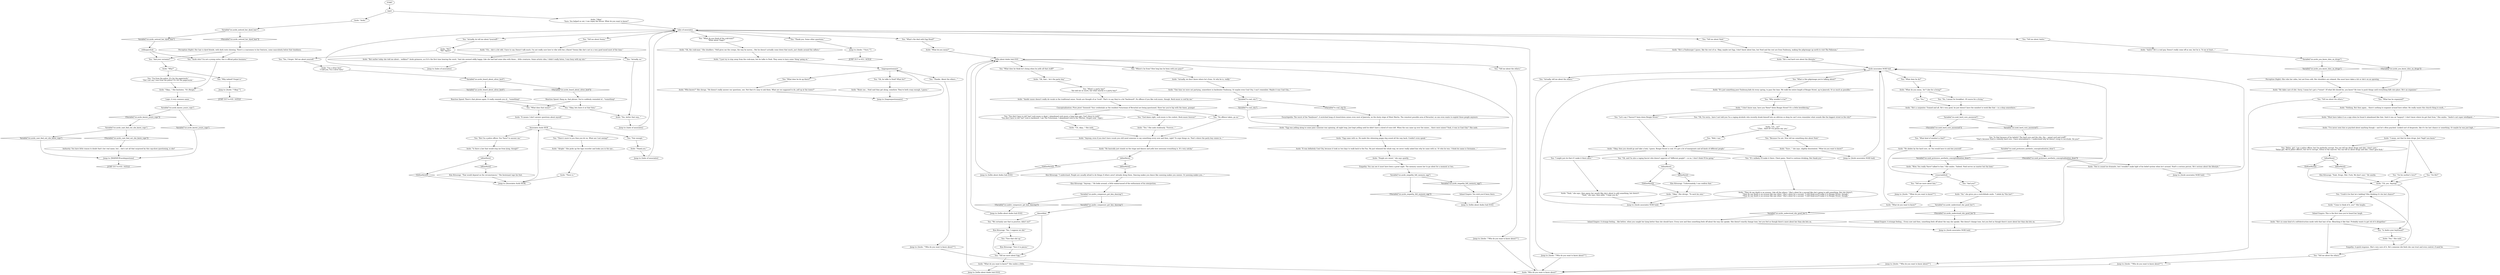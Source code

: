 # ICE / ACELE AND ASSOCIATES
# this is where the "ask about acele's associates" and "what's your name" branches are located.
# ==================================================
digraph G {
	  0 [label="START"];
	  1 [label="input"];
	  2 [label="tales of associates"];
	  3 [label="Kim Kitsuragi: \"Tore it to pieces.\""];
	  4 [label="You: \"What does he do?\""];
	  5 [label="Acele: \"What do you want to know?\""];
	  6 [label="Acele: \"What do you mean?\""];
	  7 [label="You: \"Tell me about the others.\""];
	  8 [label="Kim Kitsuragi: \"Unfortunately, I can confirm that.\""];
	  9 [label="You: \"Actually, no.\""];
	  10 [label="Acele: \"One time we were out partying, somewhere in backwater Faubourg. Or maybe even Coal City, I can't remember. Maybe it was Coal City...\""];
	  11 [label="Variable[\"tc.coal_city\"]"];
	  12 [label="Variable[\"tc.coal_city\"]", shape=diamond];
	  13 [label="!(Variable[\"tc.coal_city\"])", shape=diamond];
	  14 [label="Acele: \"He abides by the hard core, sir. You would have to ask him yourself.\""];
	  15 [label="You: \"What kind of mindset is that?\""];
	  16 [label="crossroadshub"];
	  18 [label="Acele: \"It means I don't answer questions about myself.\""];
	  19 [label="You: \"No offence taken, go on.\""];
	  20 [label="You: \"Actually, do tell me about *yourself*.\""];
	  21 [label="You: \"What is this pilgrimage you're talking about?\""];
	  22 [label="Jump to: [Associates Acele HUB]"];
	  23 [label="Acele: \"I've never seen him so psyched about anything though -- and he's often psyched. Looked sort of desperate, like it's his last chance or something. Or maybe he was just high...\""];
	  24 [label="Acele: \"Okay, then you should go and take a look, I guess. Boogie Street is cool. It's got a lot of immigrants and all kinds of different people.\""];
	  25 [label="You: \"Tell me more about him.\""];
	  26 [label="You: \"There's more to you than you let on. What am I not seeing?\""];
	  27 [label="Inland Empire: A strange feeling... Every now and then, something feels off about the way she speaks. She doesn't change tone, but you feel as though there's more about her than she lets on."];
	  28 [label="You: \"And your surname?\""];
	  29 [label="Jump to: [tiagosquestionnaire]"];
	  30 [label="You: \"What does he do up there?\""];
	  31 [label="Jump to: [Acele: \"\"Sure.\"\"]"];
	  32 [label="You: \"Yes, I forgot. Tell me about yourself.\""];
	  33 [label="Acele: \"I mean, not that he does drugs. Just *high* you know.\""];
	  34 [label="Jump to: [Acele: \"\"Who do you want to know about?\"\"]"];
	  35 [label="You: \"Yes.\""];
	  36 [label="Acele: \"Acele.\""];
	  37 [label="Jump to: [Acele associates NOID hub]"];
	  38 [label="You: \"Tell me about Soona.\""];
	  39 [label="Acele: \"Okay.\"\n\"Sure. You helped us out, I can repay the favour. What do you want to know?\""];
	  40 [label="Acele: \"What do you want to know?\" She smiles a little."];
	  41 [label="Acele: \"It was definitely Coal City, because it took us two days to walk back to the Fau. He just wheezed the whole way, we never really asked him why he came with us. Or who he was. I think his name is Germaine...\""];
	  42 [label="You: \"Tell me about the others.\""];
	  43 [label="You: \"No, I meant for breakfast. Of course for a living.\""];
	  44 [label="You: \"Is that because of his beliefs? The hard core and the ribs, the... spinal cord and stuff?\"\n\"That's because Noid is violently hard core. I have internalized it. I understand why he doesn't stoop to servitude. Do you?\""];
	  45 [label="Jump to: [Acele: \"\"What do you want to know?\"\"]"];
	  46 [label="Variable[\"ice.acele_noticed_her_dyed_hair\"]"];
	  47 [label="Variable[\"ice.acele_noticed_her_dyed_hair\"]", shape=diamond];
	  48 [label="!(Variable[\"ice.acele_noticed_her_dyed_hair\"])", shape=diamond];
	  49 [label="stillnoperchub"];
	  50 [label="Reaction Speed: There's that phrase again. It really reminds you of... *something*."];
	  51 [label="Logic: A very common name."];
	  52 [label="Acele: \"Uh, okay...\" She nods."];
	  53 [label="Acele: \"Anyway, even if you don't have vocals you still need someone to say something every now and then, right? To urge things on. That's where the party boy comes in...\""];
	  54 [label="You: \"You don't have to tell *me* rock music is dead. I abandoned rock music a long time ago. Can't disco to rock!\"\n\"You don't have to tell *me* rock is backward. I am The Futureman. I abandoned rock in the Thirties. Stupid rock.\" (Spit.)"];
	  55 [label="Conceptualization: Ptew ptew! Sweeesh! Your credentials as the resident Futureman of Revachol are being questioned. Show her you're hip with the times, gramps!"];
	  56 [label="Acele: \"He basically just stands on the stage and dances and yells how awesome everything is. It's very catchy.\""];
	  57 [label="IsKimHere()"];
	  58 [label="IsKimHere()", shape=diamond];
	  59 [label="!(IsKimHere())", shape=diamond];
	  60 [label="Variable[\"ice.acele_understood_she_good_lier\"]"];
	  61 [label="Variable[\"ice.acele_understood_she_good_lier\"]", shape=diamond];
	  62 [label="!(Variable[\"ice.acele_understood_she_good_lier\"])", shape=diamond];
	  63 [label="Variable[\"ice.acele_cant_find_out_she_knew_cops\"]"];
	  64 [label="Variable[\"ice.acele_cant_find_out_she_knew_cops\"]", shape=diamond];
	  65 [label="!(Variable[\"ice.acele_cant_find_out_she_knew_cops\"])", shape=diamond];
	  66 [label="Acele: \"He's real hard core about the lifestyle.\""];
	  67 [label="Acele: \"Beats me... Noid said they get along, somehow. They're both crazy enough, I guess.\""];
	  68 [label="Acele: \"Come to think of it, yes!\" She laughs."];
	  69 [label="You: \"Could it be that he's balding? Him thinking it's his last chance?\""];
	  70 [label="You: \"What does that mean?\""];
	  71 [label="Kim Kitsuragi: \"Anyway...\" He looks around, a little embarrassed of the enthusiasm of his interjection."];
	  72 [label="Kim Kitsuragi: \"That would depend on the circumstances.\" The lieutenant taps his foot."];
	  73 [label="Acele: \"Sure...\" she says, slightly disoriented. \"What do you want to know?\""];
	  74 [label="You: \"And you?\""];
	  75 [label="Acele: \"Why?\""];
	  76 [label="Variable[\"ice.acele_knows_youre_cops\"]"];
	  77 [label="Variable[\"ice.acele_knows_youre_cops\"]", shape=diamond];
	  78 [label="!(Variable[\"ice.acele_knows_youre_cops\"])", shape=diamond];
	  79 [label="Acele: \"Oh, the crab-man.\" She shudders. \"Still gives me the creeps, the way he moves... But he doesn't actually come down that much, just climbs around the rafters.\""];
	  80 [label="You: \"Okay, lets leave it at that then.\""];
	  81 [label="Kim Kitsuragi: \"I understand. People are usually afraid to do things if others aren't already doing them. Dancing makes you dance like sneezing makes you sneeze. Or yawning makes you...\""];
	  82 [label="Empathy: You can see it must have been a great night. The memory causes her to go silent for a moment or two."];
	  83 [label="Acele: \"It's just something poor Faubourg kids do every spring, to pass the time. We walk the entire length of Boogie Street, up to Jamrock. Or as much as possible.\""];
	  84 [label="danceitkim"];
	  85 [label="Acele: \"There is.\""];
	  86 [label="You: \"What do you think of the crab-man?\"\n\"What about Tiago?\""];
	  87 [label="Acele: \"Andre? He's a cool guy. Doesn't really come off as one, but he is. To me at least...\""];
	  88 [label="Acele: \"Is there a law that would stop me from lying, though?\""];
	  89 [label="Acele associates NOID hub"];
	  90 [label="Acele: \"I'm a silver bird.\"\n\"I told you, I'm a silver bird.\""];
	  91 [label="Jump to: [tales of associates]"];
	  92 [label="Acele: \"Egg was yelling along to some jams someone was spinning, all night long. Just kept yelling until he didn't have a shred of voice left. When the sun came up over the mines... there were mines? Yeah, it was in Coal City!\" She nods."];
	  93 [label="You: \"Oh, and I'm also a raging fascist who doesn't approve of *different people* -- so no, I don't think I'll be going.\""];
	  94 [label="You: \"Relax, girl. I am a police officer, but I'm perfectly corrupt. You can tell me about drugs and shit, I don't care.\"\n\"Relax girl. We're police officers, but we're corrupt, rotten to the marrow. You can tell us about drugs and shit, I don't give fuck.\""];
	  95 [label="Acele: \"He's a carpenter. Trained and all. He's very good, he just doesn't have the mindset to work like that -- in a shop somewhere.\""];
	  96 [label="Acele: \"Yeah,\" she says, then opens her mouth like she's about to add something, but doesn't.\n\"Yeah,\" she says, then adds: \"I hope you do.\""];
	  97 [label="You: \"Acele who? I'm not a young suitor, this is official police business.\""];
	  98 [label="Variable[\"ice.acele_heard_about_silver_bird\"]"];
	  99 [label="Variable[\"ice.acele_heard_about_silver_bird\"]", shape=diamond];
	  100 [label="!(Variable[\"ice.acele_heard_about_silver_bird\"])", shape=diamond];
	  101 [label="Jump to: [tales of associates]"];
	  102 [label="Acele: \"I don't know man, have you *been* down Boogie Street? It's a little bewildering.\""];
	  103 [label="Perception (Sight): She rubs her sides, but not from cold. Her shoulders are relaxed. She must have taken a hit or she's on an upswing."];
	  104 [label="Acele: \"He's a Faubourger I guess, like the rest of us. Okay, maybe not Egg, I don't know about him, but Noid and the rest are from Faubourg, making the pilgrimage up north to visit The Paliseum.\""];
	  105 [label="Inland Empire: This is the first time you've heard her laugh."];
	  106 [label="Acele: \"Yes.\" She nods studiously. \"Forever...\""];
	  107 [label="You: \"Fair enough.\""];
	  108 [label="Jump to: [tales of associates]"];
	  109 [label="Acele: \"People are sweet,\" she says quietly."];
	  110 [label="Acele: \"They do say death is an avenue. Like all the others.\" She's silent for a second like she's going to add something. But she doesn't.\n\"They do say death is an avenue like any other.\" She's silent for a second. \"I still think you'll make it to Boogie Street, though.\"\n\"They do say death is an avenue like any other.\" She's silent for a second. \"I still think you'll make it to Boogie Street, though.\""];
	  111 [label="You: \"Why indeed? Forget it.\""];
	  112 [label="Encyclopedia: The worst of the *banlieues*. A wretched heap of closed-down mines even west of Jamrock, on the dusty slope of Mont Martin. The remotest possible area of Revachol, no one even wants to exploit those people anymore."];
	  113 [label="You: \"Thank you. Some other questions.\""];
	  114 [label="Acele: \"Actually, we don't know where he's from. Or who he is, really.\""];
	  115 [label="You: \"Tell me more about Egg.\""];
	  116 [label="Variable[\"ice.noid_hard_core_answered\"]"];
	  117 [label="Variable[\"ice.noid_hard_core_answered\"]", shape=diamond];
	  118 [label="!(Variable[\"ice.noid_hard_core_answered\"])", shape=diamond];
	  119 [label="Acele: \"Uh... no?\"\n\"Uhm... kind of? I'm gonna say: yes.\""];
	  120 [label="Perception (Sight): Her hair is dyed blonde, with dark roots showing. There's a coarseness to her features, some masculinity below that timidness."];
	  121 [label="Jump to: [tellin about dudes hub EGG]"];
	  122 [label="You: \"What's a party boy?\"\n\"He told me as much, but what exactly is a party boy?\""];
	  123 [label="You: \"God damn right, rock music is the coolest. Rock music forever!\""];
	  124 [label="Variable[\"ice.acele_empathy_felt_memory_egg\"]"];
	  125 [label="Variable[\"ice.acele_empathy_felt_memory_egg\"]", shape=diamond];
	  126 [label="!(Variable[\"ice.acele_empathy_felt_memory_egg\"])", shape=diamond];
	  127 [label="IsKimHere()"];
	  128 [label="IsKimHere()", shape=diamond];
	  129 [label="!(IsKimHere())", shape=diamond];
	  130 [label="Acele: \"What do you mean, 'do'? Like for a living?\""];
	  131 [label="Acele: \"Sir,\" she gives you a switchblade smile. \"I abide by *the law*.\""];
	  132 [label="Acele: \"I just try to stay away from the crab-man, but he talks to Noid. They seem to have some 'thing' going on.\""];
	  133 [label="Variable[\"ice.acele_you_know_shes_on_drugs\"]"];
	  134 [label="Variable[\"ice.acele_you_know_shes_on_drugs\"]", shape=diamond];
	  135 [label="!(Variable[\"ice.acele_you_know_shes_on_drugs\"])", shape=diamond];
	  136 [label="Acele: \"Uh, yes. Anyway.\""];
	  137 [label="You: \"Tore that shit up.\""];
	  138 [label="You: \"Is Andre your boyfriend?\""];
	  139 [label="Acele: \"Okay...\" She hesitates. \"It's Berger.\""];
	  140 [label="Jump to: [Acele: \"\"Okay.\"\"]"];
	  141 [label="You: \"I'm from the police. It's for the paperwork.\"\n\"Did I not say I was from the police? It's for the paperwork.\" "];
	  142 [label="tiagosquestionnaire"];
	  143 [label="You: \"Why wouldn't it be?\""];
	  144 [label="You: \"What's the deal with Egg Head?\""];
	  145 [label="You: \"What does he think he's doing when he yells all that stuff?\""];
	  146 [label="Acele: \"Me?\"\n\"Me? Again?\""];
	  147 [label="Jump to: [Acele: \"\"Who do you want to know about?\"\"]"];
	  148 [label="Jump to: [Acele: \"\"Who do you want to know about?\"\"]"];
	  149 [label="You: \"Actually, tell me about the others.\""];
	  150 [label="IsKimHere()"];
	  151 [label="IsKimHere()", shape=diamond];
	  152 [label="!(IsKimHere())", shape=diamond];
	  153 [label="Variable[\"ice.andre_composure_got_kim_dancing\"]"];
	  154 [label="Variable[\"ice.andre_composure_got_kim_dancing\"]", shape=diamond];
	  155 [label="!(Variable[\"ice.andre_composure_got_kim_dancing\"])", shape=diamond];
	  156 [label="Acele: \"Must have taken it as a sign when he found it abandoned like that. Said it was an *augury*. I don't know where he got that from.\" She smiles. \"Andre's not super intelligent...\""];
	  157 [label="Acele: \"Uh... she's a bit odd, I have to say. Doesn't talk much. I'm not really sure how to vibe with her, y'know? Seems like she's not in a very good mood most of the time.\""];
	  158 [label="You: \"Oh, I'm sorry... have I not told you I'm a raging alcoholic who recently drank himself into an oblivion so deep he can't even remember what sounds like the biggest street in the city?\""];
	  159 [label="Acele: \"Who do you want to know about?\""];
	  160 [label="Acele: \"Yes, better that way...\""];
	  161 [label="Jump to: [Acele associates NOID hub]"];
	  162 [label="Empathy: A quick response. She's very sure of it. He's someone she feels she can trust and even control, if need be."];
	  163 [label="Acele: \"But earlier today she told me about... welkins?\" Acele grimaces, as if it's the first time hearing the word. \"And she seemed oddly happy. Like she had had some idea with those... little creatures. Some artistic idea. I didn't really listen, I was busy with my mic.\""];
	  164 [label="Acele: \"He's in some kind of a self-destruction mode with that hair of his. Bleaching it like that. Probably wants to get rid of it altogether.\""];
	  165 [label="Inland Empire: You wish you'd been there."];
	  166 [label="Acele: \"He takes care of shit. Sorry, I mean he's got a *vision*. Of what life should be, you know? He tries to push things until everything falls into place. He's an organizer.\""];
	  167 [label="Associates Acele HUB"];
	  168 [label="Acele: \"Thank you.\""];
	  169 [label="You: \"Let's say I *haven't* been down Boogie Street.\""];
	  170 [label="Inland Empire: A strange feeling... like before, when you caught her lying better than she should have. Every now and then something feels off about the way she speaks. She doesn't exactly change tone, but you feel as though there's more about her than she lets on."];
	  171 [label="You: \"Tell me about Andre.\""];
	  172 [label="You: \"Where's he from? How long has he been with you guys?\""];
	  173 [label="Jump to: [Acele: \"\"Who do you want to know about?\"\"]"];
	  174 [label="Kim Kitsuragi: \"Yeah. Drugs. Shit. Fuck. We don't care.\" He smirks."];
	  175 [label="Acele: \"Wow. You really *have* talked to him.\" She smiles. \"Indeed. Noid serves no master but the beat.\""];
	  176 [label="You: \"Because I'm not. Now tell me something else about Noid.\""];
	  177 [label="You: \"Well, I am.\""];
	  178 [label="Jump to: [tellin about dudes hub EGG]"];
	  179 [label="Reaction Speed: Hang on, that phrase. You're suddenly reminded of... *something*."];
	  180 [label="You: \"Tell me about Noid.\""];
	  181 [label="You: \"But I'm a police officer. You *have* to answer me.\""];
	  182 [label="You: \"Tell me about the others.\""];
	  183 [label="tellin about dudes hub EGG"];
	  184 [label="Acele: \"Egg came with us. He made this wheezing puppy dog sound all the way back. Couldn't even speak.\""];
	  185 [label="You: \"It's unlikely I'll make it there. Chest pains. Need to continue drinking. But thank you.\""];
	  186 [label="You: \"I might just do that if I make it there alive.\""];
	  187 [label="You: \"We certainly saw that in practice, didn't we?\""];
	  188 [label="Acele: \"Nothing. But then again... there's nothing to organize around here either. He really wants this church thing to work...\""];
	  189 [label="Acele: \"Yes.\" She nods."];
	  190 [label="Jump to: [MAINHUB-acelequestions]"];
	  191 [label="You: \"Thanks. About the others...\""];
	  192 [label="Acele: \"Who knows?\" She shrugs. \"He doesn't really answer our questions, see. Not that it's easy to ask them. What are we supposed to do, yell up at the tower?\""];
	  193 [label="Acele: \"Anodic music doesn't really do vocals in the traditional sense. Vocals are thought of as *rock*. That's to say they're a bit *backward*. No offence if you like rock music, though. Rock music is cool by me.\""];
	  194 [label="Kim Kitsuragi: \"Yes, I suppose we did.\""];
	  195 [label="Acele: \"Okay.\" She shrugs. \"To each his own.\""];
	  196 [label="Jump to: [tellin about dudes hub EGG]"];
	  197 [label="IsKimHere()"];
	  198 [label="IsKimHere()", shape=diamond];
	  199 [label="!(IsKimHere())", shape=diamond];
	  200 [label="Variable[\"ice.noid_protorave_aesthetic_conceptualization_done\"]"];
	  201 [label="Variable[\"ice.noid_protorave_aesthetic_conceptualization_done\"]", shape=diamond];
	  202 [label="!(Variable[\"ice.noid_protorave_aesthetic_conceptualization_done\"])", shape=diamond];
	  203 [label="Acele: \"Not to sound too dramatic, but I wouldn't make light of his belief system when he's around. Noid's a serious person. He's serious about the lifestyle.\""];
	  204 [label="Authority: You have little reason to doubt that's her real name, but... she's not all that surprised by this cop-show questioning, is she?"];
	  205 [label="Jump to: [Acele: \"\"Who do you want to know about?\"\"]"];
	  206 [label="Acele: \"Oh, that... he's the party boy.\""];
	  207 [label="You: \"On his mother's love?\""];
	  208 [label="You: \"On life?\""];
	  209 [label="Jump to: [Acele associates NOID hub]"];
	  210 [label="You: \"What has he organized?\""];
	  211 [label="Jump to: [Acele associates NOID hub]"];
	  212 [label="Acele: \"Alright.\" She picks up the tape recorder and looks you in the eye..."];
	  213 [label="Jump to: [tellin about dudes hub EGG]"];
	  214 [label="You: \"Oh, he talks to Noid? What for?\""];
	  190505 [label="JUMP OUT to ICE / ACELE", shape=diamond];
	  190674 [label="JUMP OUT to ICE / ACELE", shape=diamond];
	  190735 [label="JUMP OUT to ICE / ACELE", shape=diamond];
	  0 -> 1
	  1 -> 36
	  1 -> 39
	  2 -> 38
	  2 -> 171
	  2 -> 144
	  2 -> 113
	  2 -> 180
	  2 -> 20
	  2 -> 86
	  3 -> 115
	  4 -> 130
	  5 -> 89
	  6 -> 183
	  7 -> 147
	  8 -> 195
	  9 -> 160
	  10 -> 11
	  11 -> 12
	  11 -> 13
	  12 -> 92
	  13 -> 112
	  14 -> 16
	  15 -> 14
	  16 -> 25
	  16 -> 74
	  18 -> 167
	  19 -> 53
	  20 -> 146
	  21 -> 83
	  22 -> 167
	  23 -> 33
	  24 -> 185
	  24 -> 186
	  24 -> 93
	  25 -> 45
	  26 -> 212
	  27 -> 209
	  28 -> 75
	  29 -> 142
	  30 -> 192
	  31 -> 190674
	  32 -> 90
	  33 -> 208
	  33 -> 94
	  33 -> 207
	  34 -> 159
	  35 -> 95
	  36 -> 46
	  37 -> 89
	  38 -> 157
	  39 -> 2
	  40 -> 213
	  41 -> 109
	  42 -> 34
	  43 -> 95
	  44 -> 200
	  45 -> 5
	  46 -> 48
	  46 -> 47
	  47 -> 49
	  48 -> 120
	  49 -> 97
	  49 -> 28
	  50 -> 80
	  50 -> 70
	  51 -> 76
	  52 -> 53
	  53 -> 56
	  54 -> 52
	  55 -> 19
	  55 -> 123
	  55 -> 54
	  56 -> 150
	  57 -> 58
	  57 -> 59
	  58 -> 72
	  59 -> 22
	  60 -> 61
	  60 -> 62
	  61 -> 170
	  62 -> 27
	  63 -> 64
	  63 -> 65
	  64 -> 190
	  65 -> 204
	  66 -> 89
	  67 -> 29
	  68 -> 105
	  69 -> 68
	  70 -> 18
	  71 -> 153
	  72 -> 22
	  73 -> 211
	  74 -> 131
	  75 -> 141
	  75 -> 111
	  76 -> 77
	  76 -> 78
	  77 -> 190
	  78 -> 63
	  79 -> 132
	  80 -> 160
	  81 -> 71
	  82 -> 124
	  83 -> 143
	  84 -> 115
	  84 -> 187
	  85 -> 22
	  86 -> 79
	  87 -> 133
	  88 -> 57
	  89 -> 4
	  89 -> 21
	  89 -> 149
	  90 -> 98
	  91 -> 2
	  92 -> 184
	  93 -> 197
	  94 -> 127
	  95 -> 116
	  96 -> 161
	  97 -> 139
	  98 -> 99
	  98 -> 100
	  99 -> 50
	  100 -> 179
	  101 -> 2
	  102 -> 169
	  102 -> 158
	  103 -> 166
	  104 -> 66
	  105 -> 164
	  106 -> 53
	  107 -> 168
	  108 -> 2
	  109 -> 82
	  110 -> 161
	  111 -> 140
	  112 -> 92
	  113 -> 31
	  114 -> 10
	  115 -> 40
	  116 -> 117
	  116 -> 118
	  117 -> 44
	  118 -> 15
	  119 -> 176
	  119 -> 177
	  120 -> 97
	  120 -> 28
	  121 -> 183
	  122 -> 193
	  123 -> 106
	  124 -> 125
	  124 -> 126
	  125 -> 165
	  126 -> 196
	  127 -> 128
	  127 -> 129
	  128 -> 174
	  129 -> 136
	  130 -> 43
	  130 -> 35
	  131 -> 60
	  132 -> 142
	  133 -> 134
	  133 -> 135
	  134 -> 103
	  135 -> 166
	  136 -> 138
	  136 -> 69
	  137 -> 3
	  138 -> 189
	  139 -> 51
	  140 -> 190505
	  141 -> 139
	  142 -> 191
	  142 -> 214
	  142 -> 30
	  143 -> 102
	  144 -> 6
	  145 -> 206
	  146 -> 32
	  146 -> 9
	  147 -> 159
	  148 -> 159
	  149 -> 148
	  150 -> 152
	  150 -> 151
	  151 -> 81
	  152 -> 121
	  153 -> 154
	  153 -> 155
	  154 -> 84
	  155 -> 178
	  156 -> 23
	  157 -> 163
	  158 -> 119
	  159 -> 2
	  160 -> 91
	  161 -> 89
	  162 -> 69
	  162 -> 182
	  163 -> 101
	  164 -> 138
	  164 -> 182
	  165 -> 196
	  166 -> 210
	  166 -> 42
	  167 -> 26
	  167 -> 107
	  167 -> 181
	  168 -> 108
	  169 -> 24
	  170 -> 209
	  171 -> 87
	  172 -> 114
	  173 -> 159
	  174 -> 136
	  175 -> 16
	  176 -> 73
	  177 -> 24
	  178 -> 183
	  179 -> 80
	  179 -> 70
	  180 -> 104
	  181 -> 88
	  182 -> 173
	  183 -> 145
	  183 -> 172
	  183 -> 7
	  184 -> 41
	  185 -> 110
	  186 -> 96
	  187 -> 194
	  188 -> 156
	  189 -> 162
	  190 -> 190735
	  191 -> 205
	  192 -> 29
	  193 -> 55
	  194 -> 137
	  194 -> 115
	  195 -> 161
	  196 -> 183
	  197 -> 198
	  197 -> 199
	  198 -> 8
	  199 -> 195
	  200 -> 201
	  200 -> 202
	  201 -> 175
	  202 -> 203
	  203 -> 37
	  204 -> 190
	  205 -> 159
	  206 -> 122
	  207 -> 136
	  208 -> 136
	  209 -> 89
	  210 -> 188
	  211 -> 89
	  212 -> 85
	  213 -> 183
	  214 -> 67
}


